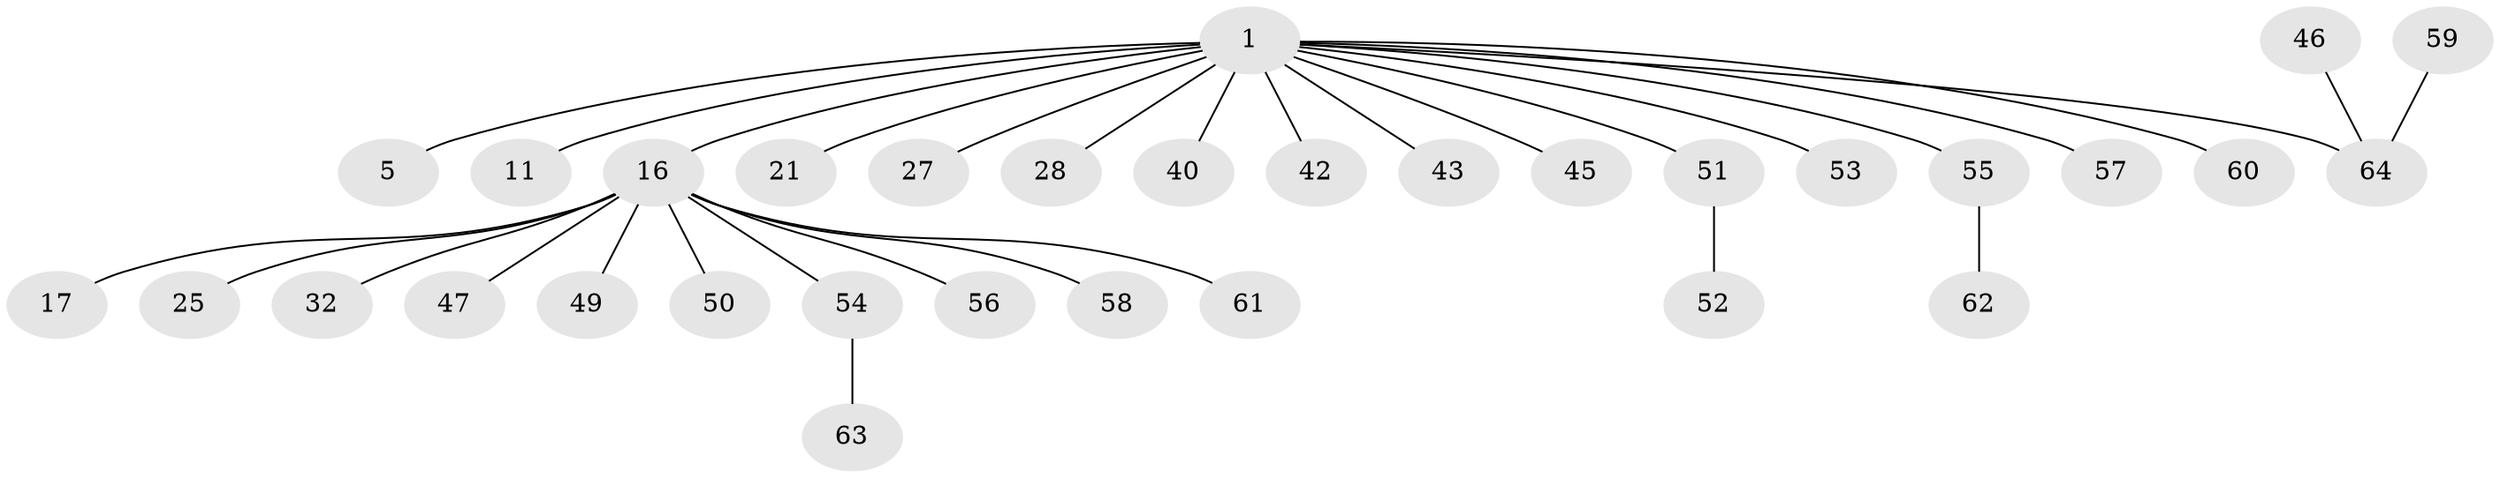 // original degree distribution, {19: 0.015625, 6: 0.078125, 4: 0.046875, 1: 0.640625, 2: 0.1875, 3: 0.03125}
// Generated by graph-tools (version 1.1) at 2025/47/03/09/25 04:47:48]
// undirected, 32 vertices, 31 edges
graph export_dot {
graph [start="1"]
  node [color=gray90,style=filled];
  1;
  5;
  11;
  16 [super="+13+8"];
  17;
  21;
  25;
  27;
  28;
  32;
  40;
  42;
  43;
  45 [super="+10"];
  46;
  47 [super="+30"];
  49;
  50 [super="+34+36"];
  51 [super="+48"];
  52;
  53 [super="+19"];
  54 [super="+37"];
  55;
  56;
  57;
  58;
  59;
  60 [super="+41"];
  61;
  62;
  63;
  64 [super="+22+39+31+33+35+44"];
  1 -- 5;
  1 -- 11;
  1 -- 21;
  1 -- 27;
  1 -- 28;
  1 -- 40;
  1 -- 42;
  1 -- 43;
  1 -- 55;
  1 -- 57;
  1 -- 16 [weight=3];
  1 -- 45;
  1 -- 53;
  1 -- 64;
  1 -- 51;
  1 -- 60;
  16 -- 17;
  16 -- 58;
  16 -- 61;
  16 -- 32;
  16 -- 49;
  16 -- 56;
  16 -- 25;
  16 -- 54;
  16 -- 47;
  16 -- 50;
  46 -- 64;
  51 -- 52;
  54 -- 63;
  55 -- 62;
  59 -- 64;
}
